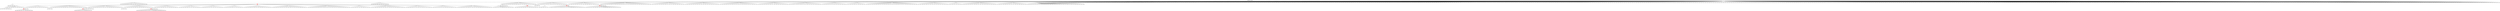 digraph g {
	"54" -> "55";
	"55" [label="14"];
	"50" -> "51";
	"51" [label="44"];
	"48" -> "49";
	"49" [color=indianred1, style=filled, label="8"];
	"47" -> "48";
	"48" [label="34"];
	"44" -> "45";
	"45" [label="22"];
	"36" -> "37";
	"37" [color=indianred1, style=filled, label="3"];
	"35" -> "36";
	"36" [label="4"];
	"31" -> "32";
	"32" [label="40"];
	"27" -> "28";
	"28" [color=indianred1, style=filled, label="18"];
	"26" -> "27";
	"27" [label="9"];
	"25" -> "26";
	"26" [label="18"];
	"25" -> "29";
	"29" [label="7"];
	"25" -> "30";
	"30" [label="21"];
	"25" -> "31";
	"31" [label="39"];
	"25" -> "33";
	"33" [label="29"];
	"25" -> "34";
	"34" [label="33"];
	"25" -> "35";
	"35" [label="3"];
	"25" -> "38";
	"38" [label="15"];
	"25" -> "39";
	"39" [label="49"];
	"25" -> "40";
	"40" [label="37"];
	"25" -> "41";
	"41" [label="32"];
	"25" -> "42";
	"42" [label="5"];
	"25" -> "43";
	"43" [label="26"];
	"25" -> "44";
	"44" [label="38"];
	"25" -> "46";
	"46" [label="1"];
	"25" -> "47";
	"47" [label="8"];
	"25" -> "50";
	"50" [label="23"];
	"25" -> "52";
	"52" [label="10"];
	"24" -> "25";
	"25" [color=indianred1, style=filled, label="11"];
	"21" -> "22";
	"22" [label="17"];
	"16" -> "17";
	"17" [color=indianred1, style=filled, label="6"];
	"15" -> "16";
	"16" [label="35"];
	"8" -> "9";
	"9" [label="41"];
	"8" -> "10";
	"10" [color=indianred1, style=filled, label="47"];
	"7" -> "8";
	"8" [label="46"];
	"2" -> "3";
	"3" [color=indianred1, style=filled, label="50"];
	"1" -> "2";
	"2" [label="31"];
	"0" -> "1";
	"1" [label="50"];
	"0" -> "4";
	"4" [label="19"];
	"0" -> "5";
	"5" [label="16"];
	"0" -> "6";
	"6" [label="30"];
	"0" -> "7";
	"7" [label="47"];
	"0" -> "11";
	"11" [label="20"];
	"0" -> "12";
	"12" [label="36"];
	"0" -> "13";
	"13" [label="28"];
	"0" -> "14";
	"14" [label="24"];
	"0" -> "15";
	"15" [label="6"];
	"0" -> "18";
	"18" [label="25"];
	"0" -> "19";
	"19" [label="43"];
	"0" -> "20";
	"20" [label="13"];
	"0" -> "21";
	"21" [label="27"];
	"0" -> "23";
	"23" [label="2"];
	"0" -> "24";
	"24" [label="11"];
	"0" -> "53";
	"53" [label="42"];
	"0" -> "54";
	"54" [label="12"];
	"0" -> "56";
	"56" [label="45"];
	"0" -> "57";
	"57" [label="48"];
	"0" [label="germline"];
	"0" -> "cell1";
	"cell1" [shape=box];
	"1" -> "cell2";
	"cell2" [shape=box];
	"46" -> "cell3";
	"cell3" [shape=box];
	"0" -> "cell4";
	"cell4" [shape=box];
	"0" -> "cell5";
	"cell5" [shape=box];
	"0" -> "cell6";
	"cell6" [shape=box];
	"10" -> "cell7";
	"cell7" [shape=box];
	"0" -> "cell8";
	"cell8" [shape=box];
	"0" -> "cell9";
	"cell9" [shape=box];
	"14" -> "cell10";
	"cell10" [shape=box];
	"0" -> "cell11";
	"cell11" [shape=box];
	"24" -> "cell12";
	"cell12" [shape=box];
	"0" -> "cell13";
	"cell13" [shape=box];
	"53" -> "cell14";
	"cell14" [shape=box];
	"0" -> "cell15";
	"cell15" [shape=box];
	"0" -> "cell16";
	"cell16" [shape=box];
	"13" -> "cell17";
	"cell17" [shape=box];
	"0" -> "cell18";
	"cell18" [shape=box];
	"20" -> "cell19";
	"cell19" [shape=box];
	"18" -> "cell20";
	"cell20" [shape=box];
	"46" -> "cell21";
	"cell21" [shape=box];
	"52" -> "cell22";
	"cell22" [shape=box];
	"34" -> "cell23";
	"cell23" [shape=box];
	"0" -> "cell24";
	"cell24" [shape=box];
	"0" -> "cell25";
	"cell25" [shape=box];
	"0" -> "cell26";
	"cell26" [shape=box];
	"0" -> "cell27";
	"cell27" [shape=box];
	"0" -> "cell28";
	"cell28" [shape=box];
	"23" -> "cell29";
	"cell29" [shape=box];
	"52" -> "cell30";
	"cell30" [shape=box];
	"0" -> "cell31";
	"cell31" [shape=box];
	"0" -> "cell32";
	"cell32" [shape=box];
	"0" -> "cell33";
	"cell33" [shape=box];
	"24" -> "cell34";
	"cell34" [shape=box];
	"0" -> "cell35";
	"cell35" [shape=box];
	"0" -> "cell36";
	"cell36" [shape=box];
	"0" -> "cell37";
	"cell37" [shape=box];
	"18" -> "cell38";
	"cell38" [shape=box];
	"0" -> "cell39";
	"cell39" [shape=box];
	"0" -> "cell40";
	"cell40" [shape=box];
	"0" -> "cell41";
	"cell41" [shape=box];
	"0" -> "cell42";
	"cell42" [shape=box];
	"5" -> "cell43";
	"cell43" [shape=box];
	"0" -> "cell44";
	"cell44" [shape=box];
	"41" -> "cell45";
	"cell45" [shape=box];
	"0" -> "cell46";
	"cell46" [shape=box];
	"0" -> "cell47";
	"cell47" [shape=box];
	"0" -> "cell48";
	"cell48" [shape=box];
	"0" -> "cell49";
	"cell49" [shape=box];
	"46" -> "cell50";
	"cell50" [shape=box];
	"0" -> "cell51";
	"cell51" [shape=box];
	"52" -> "cell52";
	"cell52" [shape=box];
	"38" -> "cell53";
	"cell53" [shape=box];
	"5" -> "cell54";
	"cell54" [shape=box];
	"45" -> "cell55";
	"cell55" [shape=box];
	"0" -> "cell56";
	"cell56" [shape=box];
	"0" -> "cell57";
	"cell57" [shape=box];
	"0" -> "cell58";
	"cell58" [shape=box];
	"3" -> "cell59";
	"cell59" [shape=box];
	"39" -> "cell60";
	"cell60" [shape=box];
	"26" -> "cell61";
	"cell61" [shape=box];
	"0" -> "cell62";
	"cell62" [shape=box];
	"30" -> "cell63";
	"cell63" [shape=box];
	"4" -> "cell64";
	"cell64" [shape=box];
	"46" -> "cell65";
	"cell65" [shape=box];
	"3" -> "cell66";
	"cell66" [shape=box];
	"50" -> "cell67";
	"cell67" [shape=box];
	"40" -> "cell68";
	"cell68" [shape=box];
	"10" -> "cell69";
	"cell69" [shape=box];
	"0" -> "cell70";
	"cell70" [shape=box];
	"0" -> "cell71";
	"cell71" [shape=box];
	"4" -> "cell72";
	"cell72" [shape=box];
	"0" -> "cell73";
	"cell73" [shape=box];
	"1" -> "cell74";
	"cell74" [shape=box];
	"0" -> "cell75";
	"cell75" [shape=box];
	"52" -> "cell76";
	"cell76" [shape=box];
	"0" -> "cell77";
	"cell77" [shape=box];
	"34" -> "cell78";
	"cell78" [shape=box];
	"0" -> "cell79";
	"cell79" [shape=box];
	"0" -> "cell80";
	"cell80" [shape=box];
	"7" -> "cell81";
	"cell81" [shape=box];
	"0" -> "cell82";
	"cell82" [shape=box];
	"0" -> "cell83";
	"cell83" [shape=box];
	"31" -> "cell84";
	"cell84" [shape=box];
	"39" -> "cell85";
	"cell85" [shape=box];
	"37" -> "cell86";
	"cell86" [shape=box];
	"44" -> "cell87";
	"cell87" [shape=box];
	"0" -> "cell88";
	"cell88" [shape=box];
	"0" -> "cell89";
	"cell89" [shape=box];
	"12" -> "cell90";
	"cell90" [shape=box];
	"20" -> "cell91";
	"cell91" [shape=box];
	"0" -> "cell92";
	"cell92" [shape=box];
	"0" -> "cell93";
	"cell93" [shape=box];
	"38" -> "cell94";
	"cell94" [shape=box];
	"11" -> "cell95";
	"cell95" [shape=box];
	"0" -> "cell96";
	"cell96" [shape=box];
	"4" -> "cell97";
	"cell97" [shape=box];
	"0" -> "cell98";
	"cell98" [shape=box];
	"43" -> "cell99";
	"cell99" [shape=box];
	"35" -> "cell100";
	"cell100" [shape=box];
	"0" -> "cell101";
	"cell101" [shape=box];
	"0" -> "cell102";
	"cell102" [shape=box];
	"0" -> "cell103";
	"cell103" [shape=box];
	"0" -> "cell104";
	"cell104" [shape=box];
	"21" -> "cell105";
	"cell105" [shape=box];
	"0" -> "cell106";
	"cell106" [shape=box];
	"0" -> "cell107";
	"cell107" [shape=box];
	"51" -> "cell108";
	"cell108" [shape=box];
	"0" -> "cell109";
	"cell109" [shape=box];
	"33" -> "cell110";
	"cell110" [shape=box];
	"0" -> "cell111";
	"cell111" [shape=box];
	"0" -> "cell112";
	"cell112" [shape=box];
	"0" -> "cell113";
	"cell113" [shape=box];
	"14" -> "cell114";
	"cell114" [shape=box];
	"0" -> "cell115";
	"cell115" [shape=box];
	"51" -> "cell116";
	"cell116" [shape=box];
	"4" -> "cell117";
	"cell117" [shape=box];
	"0" -> "cell118";
	"cell118" [shape=box];
	"0" -> "cell119";
	"cell119" [shape=box];
	"47" -> "cell120";
	"cell120" [shape=box];
	"57" -> "cell121";
	"cell121" [shape=box];
	"0" -> "cell122";
	"cell122" [shape=box];
	"40" -> "cell123";
	"cell123" [shape=box];
	"18" -> "cell124";
	"cell124" [shape=box];
	"28" -> "cell125";
	"cell125" [shape=box];
	"4" -> "cell126";
	"cell126" [shape=box];
	"10" -> "cell127";
	"cell127" [shape=box];
	"18" -> "cell128";
	"cell128" [shape=box];
	"18" -> "cell129";
	"cell129" [shape=box];
	"3" -> "cell130";
	"cell130" [shape=box];
	"28" -> "cell131";
	"cell131" [shape=box];
	"0" -> "cell132";
	"cell132" [shape=box];
	"0" -> "cell133";
	"cell133" [shape=box];
	"0" -> "cell134";
	"cell134" [shape=box];
	"0" -> "cell135";
	"cell135" [shape=box];
	"10" -> "cell136";
	"cell136" [shape=box];
	"0" -> "cell137";
	"cell137" [shape=box];
	"38" -> "cell138";
	"cell138" [shape=box];
	"0" -> "cell139";
	"cell139" [shape=box];
	"12" -> "cell140";
	"cell140" [shape=box];
	"0" -> "cell141";
	"cell141" [shape=box];
	"0" -> "cell142";
	"cell142" [shape=box];
	"34" -> "cell143";
	"cell143" [shape=box];
	"0" -> "cell144";
	"cell144" [shape=box];
	"0" -> "cell145";
	"cell145" [shape=box];
	"0" -> "cell146";
	"cell146" [shape=box];
	"0" -> "cell147";
	"cell147" [shape=box];
	"0" -> "cell148";
	"cell148" [shape=box];
	"43" -> "cell149";
	"cell149" [shape=box];
	"23" -> "cell150";
	"cell150" [shape=box];
	"38" -> "cell151";
	"cell151" [shape=box];
	"0" -> "cell152";
	"cell152" [shape=box];
	"39" -> "cell153";
	"cell153" [shape=box];
	"33" -> "cell154";
	"cell154" [shape=box];
	"1" -> "cell155";
	"cell155" [shape=box];
	"31" -> "cell156";
	"cell156" [shape=box];
	"10" -> "cell157";
	"cell157" [shape=box];
	"47" -> "cell158";
	"cell158" [shape=box];
	"0" -> "cell159";
	"cell159" [shape=box];
	"52" -> "cell160";
	"cell160" [shape=box];
	"21" -> "cell161";
	"cell161" [shape=box];
	"0" -> "cell162";
	"cell162" [shape=box];
	"0" -> "cell163";
	"cell163" [shape=box];
	"0" -> "cell164";
	"cell164" [shape=box];
	"0" -> "cell165";
	"cell165" [shape=box];
	"0" -> "cell166";
	"cell166" [shape=box];
	"6" -> "cell167";
	"cell167" [shape=box];
	"40" -> "cell168";
	"cell168" [shape=box];
	"12" -> "cell169";
	"cell169" [shape=box];
	"0" -> "cell170";
	"cell170" [shape=box];
	"12" -> "cell171";
	"cell171" [shape=box];
	"0" -> "cell172";
	"cell172" [shape=box];
	"0" -> "cell173";
	"cell173" [shape=box];
	"0" -> "cell174";
	"cell174" [shape=box];
	"0" -> "cell175";
	"cell175" [shape=box];
	"35" -> "cell176";
	"cell176" [shape=box];
	"0" -> "cell177";
	"cell177" [shape=box];
	"0" -> "cell178";
	"cell178" [shape=box];
	"0" -> "cell179";
	"cell179" [shape=box];
	"0" -> "cell180";
	"cell180" [shape=box];
	"0" -> "cell181";
	"cell181" [shape=box];
	"38" -> "cell182";
	"cell182" [shape=box];
	"0" -> "cell183";
	"cell183" [shape=box];
	"40" -> "cell184";
	"cell184" [shape=box];
	"0" -> "cell185";
	"cell185" [shape=box];
	"0" -> "cell186";
	"cell186" [shape=box];
	"0" -> "cell187";
	"cell187" [shape=box];
	"0" -> "cell188";
	"cell188" [shape=box];
	"0" -> "cell189";
	"cell189" [shape=box];
	"16" -> "cell190";
	"cell190" [shape=box];
	"0" -> "cell191";
	"cell191" [shape=box];
	"1" -> "cell192";
	"cell192" [shape=box];
	"0" -> "cell193";
	"cell193" [shape=box];
	"57" -> "cell194";
	"cell194" [shape=box];
	"0" -> "cell195";
	"cell195" [shape=box];
	"11" -> "cell196";
	"cell196" [shape=box];
	"0" -> "cell197";
	"cell197" [shape=box];
	"53" -> "cell198";
	"cell198" [shape=box];
	"0" -> "cell199";
	"cell199" [shape=box];
	"0" -> "cell200";
	"cell200" [shape=box];
	"19" -> "cell201";
	"cell201" [shape=box];
	"0" -> "cell202";
	"cell202" [shape=box];
	"21" -> "cell203";
	"cell203" [shape=box];
	"0" -> "cell204";
	"cell204" [shape=box];
	"0" -> "cell205";
	"cell205" [shape=box];
	"35" -> "cell206";
	"cell206" [shape=box];
	"0" -> "cell207";
	"cell207" [shape=box];
	"0" -> "cell208";
	"cell208" [shape=box];
	"0" -> "cell209";
	"cell209" [shape=box];
	"0" -> "cell210";
	"cell210" [shape=box];
	"0" -> "cell211";
	"cell211" [shape=box];
	"23" -> "cell212";
	"cell212" [shape=box];
	"0" -> "cell213";
	"cell213" [shape=box];
	"43" -> "cell214";
	"cell214" [shape=box];
	"0" -> "cell215";
	"cell215" [shape=box];
	"11" -> "cell216";
	"cell216" [shape=box];
	"54" -> "cell217";
	"cell217" [shape=box];
	"23" -> "cell218";
	"cell218" [shape=box];
	"0" -> "cell219";
	"cell219" [shape=box];
	"1" -> "cell220";
	"cell220" [shape=box];
	"41" -> "cell221";
	"cell221" [shape=box];
	"0" -> "cell222";
	"cell222" [shape=box];
	"0" -> "cell223";
	"cell223" [shape=box];
	"0" -> "cell224";
	"cell224" [shape=box];
	"22" -> "cell225";
	"cell225" [shape=box];
	"0" -> "cell226";
	"cell226" [shape=box];
	"38" -> "cell227";
	"cell227" [shape=box];
	"12" -> "cell228";
	"cell228" [shape=box];
	"35" -> "cell229";
	"cell229" [shape=box];
	"44" -> "cell230";
	"cell230" [shape=box];
	"0" -> "cell231";
	"cell231" [shape=box];
	"40" -> "cell232";
	"cell232" [shape=box];
	"28" -> "cell233";
	"cell233" [shape=box];
	"0" -> "cell234";
	"cell234" [shape=box];
	"7" -> "cell235";
	"cell235" [shape=box];
	"1" -> "cell236";
	"cell236" [shape=box];
	"0" -> "cell237";
	"cell237" [shape=box];
	"0" -> "cell238";
	"cell238" [shape=box];
	"0" -> "cell239";
	"cell239" [shape=box];
	"0" -> "cell240";
	"cell240" [shape=box];
	"12" -> "cell241";
	"cell241" [shape=box];
	"0" -> "cell242";
	"cell242" [shape=box];
	"7" -> "cell243";
	"cell243" [shape=box];
	"51" -> "cell244";
	"cell244" [shape=box];
	"11" -> "cell245";
	"cell245" [shape=box];
	"23" -> "cell246";
	"cell246" [shape=box];
	"1" -> "cell247";
	"cell247" [shape=box];
	"0" -> "cell248";
	"cell248" [shape=box];
	"0" -> "cell249";
	"cell249" [shape=box];
	"34" -> "cell250";
	"cell250" [shape=box];
	"27" -> "cell251";
	"cell251" [shape=box];
	"7" -> "cell252";
	"cell252" [shape=box];
	"0" -> "cell253";
	"cell253" [shape=box];
	"0" -> "cell254";
	"cell254" [shape=box];
	"18" -> "cell255";
	"cell255" [shape=box];
	"0" -> "cell256";
	"cell256" [shape=box];
	"36" -> "cell257";
	"cell257" [shape=box];
	"26" -> "cell258";
	"cell258" [shape=box];
	"0" -> "cell259";
	"cell259" [shape=box];
	"35" -> "cell260";
	"cell260" [shape=box];
	"0" -> "cell261";
	"cell261" [shape=box];
	"0" -> "cell262";
	"cell262" [shape=box];
	"18" -> "cell263";
	"cell263" [shape=box];
	"0" -> "cell264";
	"cell264" [shape=box];
	"0" -> "cell265";
	"cell265" [shape=box];
	"0" -> "cell266";
	"cell266" [shape=box];
	"54" -> "cell267";
	"cell267" [shape=box];
	"44" -> "cell268";
	"cell268" [shape=box];
	"0" -> "cell269";
	"cell269" [shape=box];
	"0" -> "cell270";
	"cell270" [shape=box];
	"53" -> "cell271";
	"cell271" [shape=box];
	"57" -> "cell272";
	"cell272" [shape=box];
	"0" -> "cell273";
	"cell273" [shape=box];
	"0" -> "cell274";
	"cell274" [shape=box];
	"43" -> "cell275";
	"cell275" [shape=box];
	"0" -> "cell276";
	"cell276" [shape=box];
	"26" -> "cell277";
	"cell277" [shape=box];
	"44" -> "cell278";
	"cell278" [shape=box];
	"0" -> "cell279";
	"cell279" [shape=box];
	"0" -> "cell280";
	"cell280" [shape=box];
	"0" -> "cell281";
	"cell281" [shape=box];
	"0" -> "cell282";
	"cell282" [shape=box];
	"0" -> "cell283";
	"cell283" [shape=box];
	"6" -> "cell284";
	"cell284" [shape=box];
	"4" -> "cell285";
	"cell285" [shape=box];
	"0" -> "cell286";
	"cell286" [shape=box];
	"0" -> "cell287";
	"cell287" [shape=box];
	"5" -> "cell288";
	"cell288" [shape=box];
	"0" -> "cell289";
	"cell289" [shape=box];
	"0" -> "cell290";
	"cell290" [shape=box];
	"0" -> "cell291";
	"cell291" [shape=box];
	"29" -> "cell292";
	"cell292" [shape=box];
	"0" -> "cell293";
	"cell293" [shape=box];
	"0" -> "cell294";
	"cell294" [shape=box];
	"21" -> "cell295";
	"cell295" [shape=box];
	"0" -> "cell296";
	"cell296" [shape=box];
	"44" -> "cell297";
	"cell297" [shape=box];
	"26" -> "cell298";
	"cell298" [shape=box];
	"0" -> "cell299";
	"cell299" [shape=box];
	"6" -> "cell300";
	"cell300" [shape=box];
	"28" -> "cell301";
	"cell301" [shape=box];
	"28" -> "cell302";
	"cell302" [shape=box];
	"0" -> "cell303";
	"cell303" [shape=box];
	"2" -> "cell304";
	"cell304" [shape=box];
	"0" -> "cell305";
	"cell305" [shape=box];
	"0" -> "cell306";
	"cell306" [shape=box];
	"15" -> "cell307";
	"cell307" [shape=box];
	"0" -> "cell308";
	"cell308" [shape=box];
	"0" -> "cell309";
	"cell309" [shape=box];
	"0" -> "cell310";
	"cell310" [shape=box];
	"0" -> "cell311";
	"cell311" [shape=box];
	"0" -> "cell312";
	"cell312" [shape=box];
	"49" -> "cell313";
	"cell313" [shape=box];
	"21" -> "cell314";
	"cell314" [shape=box];
	"0" -> "cell315";
	"cell315" [shape=box];
	"24" -> "cell316";
	"cell316" [shape=box];
	"48" -> "cell317";
	"cell317" [shape=box];
	"0" -> "cell318";
	"cell318" [shape=box];
	"0" -> "cell319";
	"cell319" [shape=box];
	"44" -> "cell320";
	"cell320" [shape=box];
	"46" -> "cell321";
	"cell321" [shape=box];
	"0" -> "cell322";
	"cell322" [shape=box];
	"0" -> "cell323";
	"cell323" [shape=box];
	"14" -> "cell324";
	"cell324" [shape=box];
	"0" -> "cell325";
	"cell325" [shape=box];
	"0" -> "cell326";
	"cell326" [shape=box];
	"0" -> "cell327";
	"cell327" [shape=box];
	"0" -> "cell328";
	"cell328" [shape=box];
	"0" -> "cell329";
	"cell329" [shape=box];
	"0" -> "cell330";
	"cell330" [shape=box];
	"7" -> "cell331";
	"cell331" [shape=box];
	"0" -> "cell332";
	"cell332" [shape=box];
	"15" -> "cell333";
	"cell333" [shape=box];
	"0" -> "cell334";
	"cell334" [shape=box];
	"0" -> "cell335";
	"cell335" [shape=box];
	"8" -> "cell336";
	"cell336" [shape=box];
	"37" -> "cell337";
	"cell337" [shape=box];
	"0" -> "cell338";
	"cell338" [shape=box];
	"0" -> "cell339";
	"cell339" [shape=box];
	"0" -> "cell340";
	"cell340" [shape=box];
	"0" -> "cell341";
	"cell341" [shape=box];
	"20" -> "cell342";
	"cell342" [shape=box];
	"6" -> "cell343";
	"cell343" [shape=box];
	"0" -> "cell344";
	"cell344" [shape=box];
	"56" -> "cell345";
	"cell345" [shape=box];
	"0" -> "cell346";
	"cell346" [shape=box];
	"6" -> "cell347";
	"cell347" [shape=box];
	"0" -> "cell348";
	"cell348" [shape=box];
	"0" -> "cell349";
	"cell349" [shape=box];
	"0" -> "cell350";
	"cell350" [shape=box];
	"18" -> "cell351";
	"cell351" [shape=box];
	"0" -> "cell352";
	"cell352" [shape=box];
	"0" -> "cell353";
	"cell353" [shape=box];
	"0" -> "cell354";
	"cell354" [shape=box];
	"50" -> "cell355";
	"cell355" [shape=box];
	"1" -> "cell356";
	"cell356" [shape=box];
	"0" -> "cell357";
	"cell357" [shape=box];
	"0" -> "cell358";
	"cell358" [shape=box];
	"0" -> "cell359";
	"cell359" [shape=box];
	"41" -> "cell360";
	"cell360" [shape=box];
	"49" -> "cell361";
	"cell361" [shape=box];
	"0" -> "cell362";
	"cell362" [shape=box];
	"9" -> "cell363";
	"cell363" [shape=box];
	"56" -> "cell364";
	"cell364" [shape=box];
	"0" -> "cell365";
	"cell365" [shape=box];
	"55" -> "cell366";
	"cell366" [shape=box];
	"17" -> "cell367";
	"cell367" [shape=box];
	"26" -> "cell368";
	"cell368" [shape=box];
	"0" -> "cell369";
	"cell369" [shape=box];
	"20" -> "cell370";
	"cell370" [shape=box];
	"7" -> "cell371";
	"cell371" [shape=box];
	"39" -> "cell372";
	"cell372" [shape=box];
	"0" -> "cell373";
	"cell373" [shape=box];
	"0" -> "cell374";
	"cell374" [shape=box];
	"0" -> "cell375";
	"cell375" [shape=box];
	"0" -> "cell376";
	"cell376" [shape=box];
	"7" -> "cell377";
	"cell377" [shape=box];
	"5" -> "cell378";
	"cell378" [shape=box];
	"0" -> "cell379";
	"cell379" [shape=box];
	"0" -> "cell380";
	"cell380" [shape=box];
	"45" -> "cell381";
	"cell381" [shape=box];
	"0" -> "cell382";
	"cell382" [shape=box];
	"0" -> "cell383";
	"cell383" [shape=box];
	"0" -> "cell384";
	"cell384" [shape=box];
	"52" -> "cell385";
	"cell385" [shape=box];
	"0" -> "cell386";
	"cell386" [shape=box];
	"0" -> "cell387";
	"cell387" [shape=box];
	"0" -> "cell388";
	"cell388" [shape=box];
	"0" -> "cell389";
	"cell389" [shape=box];
	"0" -> "cell390";
	"cell390" [shape=box];
	"19" -> "cell391";
	"cell391" [shape=box];
	"0" -> "cell392";
	"cell392" [shape=box];
	"9" -> "cell393";
	"cell393" [shape=box];
	"0" -> "cell394";
	"cell394" [shape=box];
	"0" -> "cell395";
	"cell395" [shape=box];
	"0" -> "cell396";
	"cell396" [shape=box];
	"0" -> "cell397";
	"cell397" [shape=box];
	"0" -> "cell398";
	"cell398" [shape=box];
	"30" -> "cell399";
	"cell399" [shape=box];
	"26" -> "cell400";
	"cell400" [shape=box];
	"0" -> "cell401";
	"cell401" [shape=box];
	"0" -> "cell402";
	"cell402" [shape=box];
	"14" -> "cell403";
	"cell403" [shape=box];
	"0" -> "cell404";
	"cell404" [shape=box];
	"0" -> "cell405";
	"cell405" [shape=box];
	"0" -> "cell406";
	"cell406" [shape=box];
	"0" -> "cell407";
	"cell407" [shape=box];
	"21" -> "cell408";
	"cell408" [shape=box];
	"5" -> "cell409";
	"cell409" [shape=box];
	"0" -> "cell410";
	"cell410" [shape=box];
	"0" -> "cell411";
	"cell411" [shape=box];
	"3" -> "cell412";
	"cell412" [shape=box];
	"0" -> "cell413";
	"cell413" [shape=box];
	"34" -> "cell414";
	"cell414" [shape=box];
	"13" -> "cell415";
	"cell415" [shape=box];
	"52" -> "cell416";
	"cell416" [shape=box];
	"0" -> "cell417";
	"cell417" [shape=box];
	"0" -> "cell418";
	"cell418" [shape=box];
	"26" -> "cell419";
	"cell419" [shape=box];
	"0" -> "cell420";
	"cell420" [shape=box];
	"0" -> "cell421";
	"cell421" [shape=box];
	"55" -> "cell422";
	"cell422" [shape=box];
	"0" -> "cell423";
	"cell423" [shape=box];
	"38" -> "cell424";
	"cell424" [shape=box];
	"36" -> "cell425";
	"cell425" [shape=box];
	"0" -> "cell426";
	"cell426" [shape=box];
	"0" -> "cell427";
	"cell427" [shape=box];
	"7" -> "cell428";
	"cell428" [shape=box];
	"0" -> "cell429";
	"cell429" [shape=box];
	"29" -> "cell430";
	"cell430" [shape=box];
	"0" -> "cell431";
	"cell431" [shape=box];
	"10" -> "cell432";
	"cell432" [shape=box];
	"0" -> "cell433";
	"cell433" [shape=box];
	"0" -> "cell434";
	"cell434" [shape=box];
	"0" -> "cell435";
	"cell435" [shape=box];
	"1" -> "cell436";
	"cell436" [shape=box];
	"0" -> "cell437";
	"cell437" [shape=box];
	"34" -> "cell438";
	"cell438" [shape=box];
	"0" -> "cell439";
	"cell439" [shape=box];
	"0" -> "cell440";
	"cell440" [shape=box];
	"28" -> "cell441";
	"cell441" [shape=box];
	"0" -> "cell442";
	"cell442" [shape=box];
	"0" -> "cell443";
	"cell443" [shape=box];
	"0" -> "cell444";
	"cell444" [shape=box];
	"0" -> "cell445";
	"cell445" [shape=box];
	"5" -> "cell446";
	"cell446" [shape=box];
	"0" -> "cell447";
	"cell447" [shape=box];
	"0" -> "cell448";
	"cell448" [shape=box];
	"35" -> "cell449";
	"cell449" [shape=box];
	"17" -> "cell450";
	"cell450" [shape=box];
	"42" -> "cell451";
	"cell451" [shape=box];
	"0" -> "cell452";
	"cell452" [shape=box];
	"0" -> "cell453";
	"cell453" [shape=box];
	"0" -> "cell454";
	"cell454" [shape=box];
	"1" -> "cell455";
	"cell455" [shape=box];
	"14" -> "cell456";
	"cell456" [shape=box];
	"43" -> "cell457";
	"cell457" [shape=box];
	"0" -> "cell458";
	"cell458" [shape=box];
	"0" -> "cell459";
	"cell459" [shape=box];
	"0" -> "cell460";
	"cell460" [shape=box];
	"0" -> "cell461";
	"cell461" [shape=box];
	"38" -> "cell462";
	"cell462" [shape=box];
	"11" -> "cell463";
	"cell463" [shape=box];
	"29" -> "cell464";
	"cell464" [shape=box];
	"9" -> "cell465";
	"cell465" [shape=box];
	"28" -> "cell466";
	"cell466" [shape=box];
	"0" -> "cell467";
	"cell467" [shape=box];
	"0" -> "cell468";
	"cell468" [shape=box];
	"44" -> "cell469";
	"cell469" [shape=box];
	"0" -> "cell470";
	"cell470" [shape=box];
	"23" -> "cell471";
	"cell471" [shape=box];
	"0" -> "cell472";
	"cell472" [shape=box];
	"20" -> "cell473";
	"cell473" [shape=box];
	"33" -> "cell474";
	"cell474" [shape=box];
	"0" -> "cell475";
	"cell475" [shape=box];
	"0" -> "cell476";
	"cell476" [shape=box];
	"0" -> "cell477";
	"cell477" [shape=box];
	"27" -> "cell478";
	"cell478" [shape=box];
	"0" -> "cell479";
	"cell479" [shape=box];
	"0" -> "cell480";
	"cell480" [shape=box];
	"34" -> "cell481";
	"cell481" [shape=box];
	"0" -> "cell482";
	"cell482" [shape=box];
	"0" -> "cell483";
	"cell483" [shape=box];
	"18" -> "cell484";
	"cell484" [shape=box];
	"23" -> "cell485";
	"cell485" [shape=box];
	"0" -> "cell486";
	"cell486" [shape=box];
	"0" -> "cell487";
	"cell487" [shape=box];
	"0" -> "cell488";
	"cell488" [shape=box];
	"45" -> "cell489";
	"cell489" [shape=box];
	"0" -> "cell490";
	"cell490" [shape=box];
	"0" -> "cell491";
	"cell491" [shape=box];
	"0" -> "cell492";
	"cell492" [shape=box];
	"0" -> "cell493";
	"cell493" [shape=box];
	"21" -> "cell494";
	"cell494" [shape=box];
	"18" -> "cell495";
	"cell495" [shape=box];
	"0" -> "cell496";
	"cell496" [shape=box];
	"0" -> "cell497";
	"cell497" [shape=box];
	"1" -> "cell498";
	"cell498" [shape=box];
	"18" -> "cell499";
	"cell499" [shape=box];
	"1" -> "cell500";
	"cell500" [shape=box];
	"6" -> "cell501";
	"cell501" [shape=box];
	"0" -> "cell502";
	"cell502" [shape=box];
	"0" -> "cell503";
	"cell503" [shape=box];
	"49" -> "cell504";
	"cell504" [shape=box];
	"0" -> "cell505";
	"cell505" [shape=box];
	"0" -> "cell506";
	"cell506" [shape=box];
	"0" -> "cell507";
	"cell507" [shape=box];
	"0" -> "cell508";
	"cell508" [shape=box];
	"0" -> "cell509";
	"cell509" [shape=box];
	"0" -> "cell510";
	"cell510" [shape=box];
	"0" -> "cell511";
	"cell511" [shape=box];
	"0" -> "cell512";
	"cell512" [shape=box];
	"0" -> "cell513";
	"cell513" [shape=box];
	"31" -> "cell514";
	"cell514" [shape=box];
	"0" -> "cell515";
	"cell515" [shape=box];
	"0" -> "cell516";
	"cell516" [shape=box];
	"0" -> "cell517";
	"cell517" [shape=box];
	"0" -> "cell518";
	"cell518" [shape=box];
	"28" -> "cell519";
	"cell519" [shape=box];
	"0" -> "cell520";
	"cell520" [shape=box];
	"0" -> "cell521";
	"cell521" [shape=box];
	"31" -> "cell522";
	"cell522" [shape=box];
	"0" -> "cell523";
	"cell523" [shape=box];
	"54" -> "cell524";
	"cell524" [shape=box];
	"0" -> "cell525";
	"cell525" [shape=box];
	"30" -> "cell526";
	"cell526" [shape=box];
	"0" -> "cell527";
	"cell527" [shape=box];
	"5" -> "cell528";
	"cell528" [shape=box];
	"41" -> "cell529";
	"cell529" [shape=box];
	"6" -> "cell530";
	"cell530" [shape=box];
	"0" -> "cell531";
	"cell531" [shape=box];
	"0" -> "cell532";
	"cell532" [shape=box];
	"57" -> "cell533";
	"cell533" [shape=box];
	"0" -> "cell534";
	"cell534" [shape=box];
	"12" -> "cell535";
	"cell535" [shape=box];
	"0" -> "cell536";
	"cell536" [shape=box];
	"0" -> "cell537";
	"cell537" [shape=box];
	"28" -> "cell538";
	"cell538" [shape=box];
	"41" -> "cell539";
	"cell539" [shape=box];
	"0" -> "cell540";
	"cell540" [shape=box];
	"0" -> "cell541";
	"cell541" [shape=box];
	"0" -> "cell542";
	"cell542" [shape=box];
	"0" -> "cell543";
	"cell543" [shape=box];
	"11" -> "cell544";
	"cell544" [shape=box];
	"47" -> "cell545";
	"cell545" [shape=box];
	"0" -> "cell546";
	"cell546" [shape=box];
	"0" -> "cell547";
	"cell547" [shape=box];
	"15" -> "cell548";
	"cell548" [shape=box];
	"0" -> "cell549";
	"cell549" [shape=box];
	"0" -> "cell550";
	"cell550" [shape=box];
	"17" -> "cell551";
	"cell551" [shape=box];
	"42" -> "cell552";
	"cell552" [shape=box];
	"10" -> "cell553";
	"cell553" [shape=box];
	"38" -> "cell554";
	"cell554" [shape=box];
	"0" -> "cell555";
	"cell555" [shape=box];
	"19" -> "cell556";
	"cell556" [shape=box];
	"56" -> "cell557";
	"cell557" [shape=box];
	"0" -> "cell558";
	"cell558" [shape=box];
	"44" -> "cell559";
	"cell559" [shape=box];
	"0" -> "cell560";
	"cell560" [shape=box];
	"43" -> "cell561";
	"cell561" [shape=box];
	"21" -> "cell562";
	"cell562" [shape=box];
	"0" -> "cell563";
	"cell563" [shape=box];
	"38" -> "cell564";
	"cell564" [shape=box];
	"0" -> "cell565";
	"cell565" [shape=box];
	"21" -> "cell566";
	"cell566" [shape=box];
	"41" -> "cell567";
	"cell567" [shape=box];
	"0" -> "cell568";
	"cell568" [shape=box];
	"18" -> "cell569";
	"cell569" [shape=box];
	"0" -> "cell570";
	"cell570" [shape=box];
	"1" -> "cell571";
	"cell571" [shape=box];
	"0" -> "cell572";
	"cell572" [shape=box];
	"0" -> "cell573";
	"cell573" [shape=box];
	"6" -> "cell574";
	"cell574" [shape=box];
	"0" -> "cell575";
	"cell575" [shape=box];
	"18" -> "cell576";
	"cell576" [shape=box];
	"21" -> "cell577";
	"cell577" [shape=box];
	"34" -> "cell578";
	"cell578" [shape=box];
	"49" -> "cell579";
	"cell579" [shape=box];
	"29" -> "cell580";
	"cell580" [shape=box];
	"3" -> "cell581";
	"cell581" [shape=box];
	"0" -> "cell582";
	"cell582" [shape=box];
	"0" -> "cell583";
	"cell583" [shape=box];
	"40" -> "cell584";
	"cell584" [shape=box];
	"11" -> "cell585";
	"cell585" [shape=box];
	"0" -> "cell586";
	"cell586" [shape=box];
	"0" -> "cell587";
	"cell587" [shape=box];
	"0" -> "cell588";
	"cell588" [shape=box];
	"42" -> "cell589";
	"cell589" [shape=box];
	"0" -> "cell590";
	"cell590" [shape=box];
	"31" -> "cell591";
	"cell591" [shape=box];
	"0" -> "cell592";
	"cell592" [shape=box];
	"0" -> "cell593";
	"cell593" [shape=box];
	"33" -> "cell594";
	"cell594" [shape=box];
	"16" -> "cell595";
	"cell595" [shape=box];
	"55" -> "cell596";
	"cell596" [shape=box];
	"0" -> "cell597";
	"cell597" [shape=box];
	"17" -> "cell598";
	"cell598" [shape=box];
	"0" -> "cell599";
	"cell599" [shape=box];
	"44" -> "cell600";
	"cell600" [shape=box];
	"0" -> "cell601";
	"cell601" [shape=box];
	"2" -> "cell602";
	"cell602" [shape=box];
	"37" -> "cell603";
	"cell603" [shape=box];
	"0" -> "cell604";
	"cell604" [shape=box];
	"3" -> "cell605";
	"cell605" [shape=box];
	"0" -> "cell606";
	"cell606" [shape=box];
	"0" -> "cell607";
	"cell607" [shape=box];
	"10" -> "cell608";
	"cell608" [shape=box];
	"28" -> "cell609";
	"cell609" [shape=box];
	"21" -> "cell610";
	"cell610" [shape=box];
	"38" -> "cell611";
	"cell611" [shape=box];
	"56" -> "cell612";
	"cell612" [shape=box];
	"4" -> "cell613";
	"cell613" [shape=box];
	"0" -> "cell614";
	"cell614" [shape=box];
	"53" -> "cell615";
	"cell615" [shape=box];
	"0" -> "cell616";
	"cell616" [shape=box];
	"0" -> "cell617";
	"cell617" [shape=box];
	"0" -> "cell618";
	"cell618" [shape=box];
	"13" -> "cell619";
	"cell619" [shape=box];
	"18" -> "cell620";
	"cell620" [shape=box];
	"19" -> "cell621";
	"cell621" [shape=box];
	"46" -> "cell622";
	"cell622" [shape=box];
	"41" -> "cell623";
	"cell623" [shape=box];
	"23" -> "cell624";
	"cell624" [shape=box];
	"26" -> "cell625";
	"cell625" [shape=box];
	"0" -> "cell626";
	"cell626" [shape=box];
	"0" -> "cell627";
	"cell627" [shape=box];
	"0" -> "cell628";
	"cell628" [shape=box];
	"21" -> "cell629";
	"cell629" [shape=box];
	"0" -> "cell630";
	"cell630" [shape=box];
	"0" -> "cell631";
	"cell631" [shape=box];
	"0" -> "cell632";
	"cell632" [shape=box];
	"50" -> "cell633";
	"cell633" [shape=box];
	"0" -> "cell634";
	"cell634" [shape=box];
	"2" -> "cell635";
	"cell635" [shape=box];
	"4" -> "cell636";
	"cell636" [shape=box];
	"47" -> "cell637";
	"cell637" [shape=box];
	"0" -> "cell638";
	"cell638" [shape=box];
	"17" -> "cell639";
	"cell639" [shape=box];
	"19" -> "cell640";
	"cell640" [shape=box];
	"0" -> "cell641";
	"cell641" [shape=box];
	"0" -> "cell642";
	"cell642" [shape=box];
	"5" -> "cell643";
	"cell643" [shape=box];
	"13" -> "cell644";
	"cell644" [shape=box];
	"41" -> "cell645";
	"cell645" [shape=box];
	"34" -> "cell646";
	"cell646" [shape=box];
	"18" -> "cell647";
	"cell647" [shape=box];
	"0" -> "cell648";
	"cell648" [shape=box];
	"0" -> "cell649";
	"cell649" [shape=box];
	"46" -> "cell650";
	"cell650" [shape=box];
	"0" -> "cell651";
	"cell651" [shape=box];
	"0" -> "cell652";
	"cell652" [shape=box];
	"0" -> "cell653";
	"cell653" [shape=box];
	"0" -> "cell654";
	"cell654" [shape=box];
	"0" -> "cell655";
	"cell655" [shape=box];
	"17" -> "cell656";
	"cell656" [shape=box];
	"17" -> "cell657";
	"cell657" [shape=box];
	"0" -> "cell658";
	"cell658" [shape=box];
	"0" -> "cell659";
	"cell659" [shape=box];
	"0" -> "cell660";
	"cell660" [shape=box];
	"0" -> "cell661";
	"cell661" [shape=box];
	"0" -> "cell662";
	"cell662" [shape=box];
	"0" -> "cell663";
	"cell663" [shape=box];
	"26" -> "cell664";
	"cell664" [shape=box];
	"18" -> "cell665";
	"cell665" [shape=box];
	"18" -> "cell666";
	"cell666" [shape=box];
	"47" -> "cell667";
	"cell667" [shape=box];
	"24" -> "cell668";
	"cell668" [shape=box];
	"0" -> "cell669";
	"cell669" [shape=box];
	"0" -> "cell670";
	"cell670" [shape=box];
	"11" -> "cell671";
	"cell671" [shape=box];
	"18" -> "cell672";
	"cell672" [shape=box];
	"0" -> "cell673";
	"cell673" [shape=box];
	"10" -> "cell674";
	"cell674" [shape=box];
	"0" -> "cell675";
	"cell675" [shape=box];
	"0" -> "cell676";
	"cell676" [shape=box];
	"38" -> "cell677";
	"cell677" [shape=box];
	"39" -> "cell678";
	"cell678" [shape=box];
	"0" -> "cell679";
	"cell679" [shape=box];
	"51" -> "cell680";
	"cell680" [shape=box];
	"49" -> "cell681";
	"cell681" [shape=box];
	"3" -> "cell682";
	"cell682" [shape=box];
	"11" -> "cell683";
	"cell683" [shape=box];
	"0" -> "cell684";
	"cell684" [shape=box];
	"54" -> "cell685";
	"cell685" [shape=box];
	"3" -> "cell686";
	"cell686" [shape=box];
	"56" -> "cell687";
	"cell687" [shape=box];
	"39" -> "cell688";
	"cell688" [shape=box];
	"17" -> "cell689";
	"cell689" [shape=box];
	"0" -> "cell690";
	"cell690" [shape=box];
	"0" -> "cell691";
	"cell691" [shape=box];
	"0" -> "cell692";
	"cell692" [shape=box];
	"53" -> "cell693";
	"cell693" [shape=box];
	"0" -> "cell694";
	"cell694" [shape=box];
	"0" -> "cell695";
	"cell695" [shape=box];
	"31" -> "cell696";
	"cell696" [shape=box];
	"0" -> "cell697";
	"cell697" [shape=box];
	"29" -> "cell698";
	"cell698" [shape=box];
	"40" -> "cell699";
	"cell699" [shape=box];
	"0" -> "cell700";
	"cell700" [shape=box];
	"19" -> "cell701";
	"cell701" [shape=box];
	"0" -> "cell702";
	"cell702" [shape=box];
	"29" -> "cell703";
	"cell703" [shape=box];
	"0" -> "cell704";
	"cell704" [shape=box];
	"19" -> "cell705";
	"cell705" [shape=box];
	"18" -> "cell706";
	"cell706" [shape=box];
	"35" -> "cell707";
	"cell707" [shape=box];
	"0" -> "cell708";
	"cell708" [shape=box];
	"35" -> "cell709";
	"cell709" [shape=box];
	"0" -> "cell710";
	"cell710" [shape=box];
	"0" -> "cell711";
	"cell711" [shape=box];
	"0" -> "cell712";
	"cell712" [shape=box];
	"3" -> "cell713";
	"cell713" [shape=box];
	"57" -> "cell714";
	"cell714" [shape=box];
	"4" -> "cell715";
	"cell715" [shape=box];
	"30" -> "cell716";
	"cell716" [shape=box];
	"18" -> "cell717";
	"cell717" [shape=box];
	"0" -> "cell718";
	"cell718" [shape=box];
	"9" -> "cell719";
	"cell719" [shape=box];
	"0" -> "cell720";
	"cell720" [shape=box];
	"0" -> "cell721";
	"cell721" [shape=box];
	"14" -> "cell722";
	"cell722" [shape=box];
	"0" -> "cell723";
	"cell723" [shape=box];
	"0" -> "cell724";
	"cell724" [shape=box];
	"19" -> "cell725";
	"cell725" [shape=box];
	"44" -> "cell726";
	"cell726" [shape=box];
	"35" -> "cell727";
	"cell727" [shape=box];
	"30" -> "cell728";
	"cell728" [shape=box];
	"32" -> "cell729";
	"cell729" [shape=box];
	"12" -> "cell730";
	"cell730" [shape=box];
	"0" -> "cell731";
	"cell731" [shape=box];
	"0" -> "cell732";
	"cell732" [shape=box];
	"0" -> "cell733";
	"cell733" [shape=box];
	"53" -> "cell734";
	"cell734" [shape=box];
	"42" -> "cell735";
	"cell735" [shape=box];
	"0" -> "cell736";
	"cell736" [shape=box];
	"0" -> "cell737";
	"cell737" [shape=box];
	"39" -> "cell738";
	"cell738" [shape=box];
	"49" -> "cell739";
	"cell739" [shape=box];
	"0" -> "cell740";
	"cell740" [shape=box];
	"0" -> "cell741";
	"cell741" [shape=box];
	"42" -> "cell742";
	"cell742" [shape=box];
	"19" -> "cell743";
	"cell743" [shape=box];
	"46" -> "cell744";
	"cell744" [shape=box];
	"37" -> "cell745";
	"cell745" [shape=box];
	"0" -> "cell746";
	"cell746" [shape=box];
	"0" -> "cell747";
	"cell747" [shape=box];
	"44" -> "cell748";
	"cell748" [shape=box];
	"0" -> "cell749";
	"cell749" [shape=box];
	"53" -> "cell750";
	"cell750" [shape=box];
	"28" -> "cell751";
	"cell751" [shape=box];
	"6" -> "cell752";
	"cell752" [shape=box];
	"0" -> "cell753";
	"cell753" [shape=box];
	"3" -> "cell754";
	"cell754" [shape=box];
	"49" -> "cell755";
	"cell755" [shape=box];
	"0" -> "cell756";
	"cell756" [shape=box];
	"15" -> "cell757";
	"cell757" [shape=box];
	"6" -> "cell758";
	"cell758" [shape=box];
	"46" -> "cell759";
	"cell759" [shape=box];
	"0" -> "cell760";
	"cell760" [shape=box];
	"6" -> "cell761";
	"cell761" [shape=box];
	"0" -> "cell762";
	"cell762" [shape=box];
	"4" -> "cell763";
	"cell763" [shape=box];
	"0" -> "cell764";
	"cell764" [shape=box];
	"0" -> "cell765";
	"cell765" [shape=box];
	"0" -> "cell766";
	"cell766" [shape=box];
	"19" -> "cell767";
	"cell767" [shape=box];
	"0" -> "cell768";
	"cell768" [shape=box];
	"28" -> "cell769";
	"cell769" [shape=box];
	"4" -> "cell770";
	"cell770" [shape=box];
	"0" -> "cell771";
	"cell771" [shape=box];
	"1" -> "cell772";
	"cell772" [shape=box];
	"53" -> "cell773";
	"cell773" [shape=box];
	"53" -> "cell774";
	"cell774" [shape=box];
	"0" -> "cell775";
	"cell775" [shape=box];
	"0" -> "cell776";
	"cell776" [shape=box];
	"0" -> "cell777";
	"cell777" [shape=box];
	"38" -> "cell778";
	"cell778" [shape=box];
	"0" -> "cell779";
	"cell779" [shape=box];
	"35" -> "cell780";
	"cell780" [shape=box];
	"0" -> "cell781";
	"cell781" [shape=box];
	"42" -> "cell782";
	"cell782" [shape=box];
	"0" -> "cell783";
	"cell783" [shape=box];
	"0" -> "cell784";
	"cell784" [shape=box];
	"32" -> "cell785";
	"cell785" [shape=box];
	"0" -> "cell786";
	"cell786" [shape=box];
	"0" -> "cell787";
	"cell787" [shape=box];
	"3" -> "cell788";
	"cell788" [shape=box];
	"44" -> "cell789";
	"cell789" [shape=box];
	"50" -> "cell790";
	"cell790" [shape=box];
	"29" -> "cell791";
	"cell791" [shape=box];
	"41" -> "cell792";
	"cell792" [shape=box];
	"44" -> "cell793";
	"cell793" [shape=box];
	"0" -> "cell794";
	"cell794" [shape=box];
	"0" -> "cell795";
	"cell795" [shape=box];
	"0" -> "cell796";
	"cell796" [shape=box];
	"1" -> "cell797";
	"cell797" [shape=box];
	"0" -> "cell798";
	"cell798" [shape=box];
	"41" -> "cell799";
	"cell799" [shape=box];
	"53" -> "cell800";
	"cell800" [shape=box];
	"41" -> "cell801";
	"cell801" [shape=box];
	"38" -> "cell802";
	"cell802" [shape=box];
	"4" -> "cell803";
	"cell803" [shape=box];
	"15" -> "cell804";
	"cell804" [shape=box];
	"0" -> "cell805";
	"cell805" [shape=box];
	"0" -> "cell806";
	"cell806" [shape=box];
	"0" -> "cell807";
	"cell807" [shape=box];
	"28" -> "cell808";
	"cell808" [shape=box];
	"36" -> "cell809";
	"cell809" [shape=box];
	"50" -> "cell810";
	"cell810" [shape=box];
	"52" -> "cell811";
	"cell811" [shape=box];
	"0" -> "cell812";
	"cell812" [shape=box];
	"0" -> "cell813";
	"cell813" [shape=box];
	"41" -> "cell814";
	"cell814" [shape=box];
	"3" -> "cell815";
	"cell815" [shape=box];
	"17" -> "cell816";
	"cell816" [shape=box];
	"0" -> "cell817";
	"cell817" [shape=box];
	"0" -> "cell818";
	"cell818" [shape=box];
	"0" -> "cell819";
	"cell819" [shape=box];
	"0" -> "cell820";
	"cell820" [shape=box];
	"39" -> "cell821";
	"cell821" [shape=box];
	"56" -> "cell822";
	"cell822" [shape=box];
	"0" -> "cell823";
	"cell823" [shape=box];
	"0" -> "cell824";
	"cell824" [shape=box];
	"57" -> "cell825";
	"cell825" [shape=box];
	"0" -> "cell826";
	"cell826" [shape=box];
	"46" -> "cell827";
	"cell827" [shape=box];
	"0" -> "cell828";
	"cell828" [shape=box];
	"14" -> "cell829";
	"cell829" [shape=box];
	"0" -> "cell830";
	"cell830" [shape=box];
	"10" -> "cell831";
	"cell831" [shape=box];
	"14" -> "cell832";
	"cell832" [shape=box];
	"0" -> "cell833";
	"cell833" [shape=box];
	"0" -> "cell834";
	"cell834" [shape=box];
	"1" -> "cell835";
	"cell835" [shape=box];
	"35" -> "cell836";
	"cell836" [shape=box];
	"44" -> "cell837";
	"cell837" [shape=box];
	"51" -> "cell838";
	"cell838" [shape=box];
	"0" -> "cell839";
	"cell839" [shape=box];
	"26" -> "cell840";
	"cell840" [shape=box];
	"0" -> "cell841";
	"cell841" [shape=box];
	"0" -> "cell842";
	"cell842" [shape=box];
	"0" -> "cell843";
	"cell843" [shape=box];
	"47" -> "cell844";
	"cell844" [shape=box];
	"0" -> "cell845";
	"cell845" [shape=box];
	"16" -> "cell846";
	"cell846" [shape=box];
	"53" -> "cell847";
	"cell847" [shape=box];
	"0" -> "cell848";
	"cell848" [shape=box];
	"31" -> "cell849";
	"cell849" [shape=box];
	"39" -> "cell850";
	"cell850" [shape=box];
	"30" -> "cell851";
	"cell851" [shape=box];
	"0" -> "cell852";
	"cell852" [shape=box];
	"0" -> "cell853";
	"cell853" [shape=box];
	"0" -> "cell854";
	"cell854" [shape=box];
	"0" -> "cell855";
	"cell855" [shape=box];
	"0" -> "cell856";
	"cell856" [shape=box];
	"0" -> "cell857";
	"cell857" [shape=box];
	"37" -> "cell858";
	"cell858" [shape=box];
	"38" -> "cell859";
	"cell859" [shape=box];
	"43" -> "cell860";
	"cell860" [shape=box];
	"30" -> "cell861";
	"cell861" [shape=box];
	"0" -> "cell862";
	"cell862" [shape=box];
	"24" -> "cell863";
	"cell863" [shape=box];
	"0" -> "cell864";
	"cell864" [shape=box];
	"0" -> "cell865";
	"cell865" [shape=box];
	"0" -> "cell866";
	"cell866" [shape=box];
	"0" -> "cell867";
	"cell867" [shape=box];
	"0" -> "cell868";
	"cell868" [shape=box];
	"0" -> "cell869";
	"cell869" [shape=box];
	"46" -> "cell870";
	"cell870" [shape=box];
	"23" -> "cell871";
	"cell871" [shape=box];
	"0" -> "cell872";
	"cell872" [shape=box];
	"0" -> "cell873";
	"cell873" [shape=box];
	"57" -> "cell874";
	"cell874" [shape=box];
	"0" -> "cell875";
	"cell875" [shape=box];
	"0" -> "cell876";
	"cell876" [shape=box];
	"40" -> "cell877";
	"cell877" [shape=box];
	"10" -> "cell878";
	"cell878" [shape=box];
	"23" -> "cell879";
	"cell879" [shape=box];
	"38" -> "cell880";
	"cell880" [shape=box];
	"18" -> "cell881";
	"cell881" [shape=box];
	"6" -> "cell882";
	"cell882" [shape=box];
	"35" -> "cell883";
	"cell883" [shape=box];
	"0" -> "cell884";
	"cell884" [shape=box];
	"37" -> "cell885";
	"cell885" [shape=box];
	"0" -> "cell886";
	"cell886" [shape=box];
	"0" -> "cell887";
	"cell887" [shape=box];
	"7" -> "cell888";
	"cell888" [shape=box];
	"0" -> "cell889";
	"cell889" [shape=box];
	"0" -> "cell890";
	"cell890" [shape=box];
	"0" -> "cell891";
	"cell891" [shape=box];
	"0" -> "cell892";
	"cell892" [shape=box];
	"0" -> "cell893";
	"cell893" [shape=box];
	"0" -> "cell894";
	"cell894" [shape=box];
	"33" -> "cell895";
	"cell895" [shape=box];
	"3" -> "cell896";
	"cell896" [shape=box];
	"0" -> "cell897";
	"cell897" [shape=box];
	"0" -> "cell898";
	"cell898" [shape=box];
	"0" -> "cell899";
	"cell899" [shape=box];
	"0" -> "cell900";
	"cell900" [shape=box];
	"17" -> "cell901";
	"cell901" [shape=box];
	"5" -> "cell902";
	"cell902" [shape=box];
	"0" -> "cell903";
	"cell903" [shape=box];
	"37" -> "cell904";
	"cell904" [shape=box];
	"0" -> "cell905";
	"cell905" [shape=box];
	"57" -> "cell906";
	"cell906" [shape=box];
	"0" -> "cell907";
	"cell907" [shape=box];
	"0" -> "cell908";
	"cell908" [shape=box];
	"31" -> "cell909";
	"cell909" [shape=box];
	"0" -> "cell910";
	"cell910" [shape=box];
	"30" -> "cell911";
	"cell911" [shape=box];
	"18" -> "cell912";
	"cell912" [shape=box];
	"0" -> "cell913";
	"cell913" [shape=box];
	"0" -> "cell914";
	"cell914" [shape=box];
	"0" -> "cell915";
	"cell915" [shape=box];
	"0" -> "cell916";
	"cell916" [shape=box];
	"15" -> "cell917";
	"cell917" [shape=box];
	"0" -> "cell918";
	"cell918" [shape=box];
	"50" -> "cell919";
	"cell919" [shape=box];
	"50" -> "cell920";
	"cell920" [shape=box];
	"13" -> "cell921";
	"cell921" [shape=box];
	"29" -> "cell922";
	"cell922" [shape=box];
	"0" -> "cell923";
	"cell923" [shape=box];
	"52" -> "cell924";
	"cell924" [shape=box];
	"5" -> "cell925";
	"cell925" [shape=box];
	"21" -> "cell926";
	"cell926" [shape=box];
	"0" -> "cell927";
	"cell927" [shape=box];
	"0" -> "cell928";
	"cell928" [shape=box];
	"0" -> "cell929";
	"cell929" [shape=box];
	"0" -> "cell930";
	"cell930" [shape=box];
	"0" -> "cell931";
	"cell931" [shape=box];
	"0" -> "cell932";
	"cell932" [shape=box];
	"0" -> "cell933";
	"cell933" [shape=box];
	"56" -> "cell934";
	"cell934" [shape=box];
	"0" -> "cell935";
	"cell935" [shape=box];
	"0" -> "cell936";
	"cell936" [shape=box];
	"39" -> "cell937";
	"cell937" [shape=box];
	"34" -> "cell938";
	"cell938" [shape=box];
	"0" -> "cell939";
	"cell939" [shape=box];
	"0" -> "cell940";
	"cell940" [shape=box];
	"0" -> "cell941";
	"cell941" [shape=box];
	"14" -> "cell942";
	"cell942" [shape=box];
	"43" -> "cell943";
	"cell943" [shape=box];
	"0" -> "cell944";
	"cell944" [shape=box];
	"3" -> "cell945";
	"cell945" [shape=box];
	"31" -> "cell946";
	"cell946" [shape=box];
	"13" -> "cell947";
	"cell947" [shape=box];
	"6" -> "cell948";
	"cell948" [shape=box];
	"13" -> "cell949";
	"cell949" [shape=box];
	"57" -> "cell950";
	"cell950" [shape=box];
	"6" -> "cell951";
	"cell951" [shape=box];
	"0" -> "cell952";
	"cell952" [shape=box];
	"56" -> "cell953";
	"cell953" [shape=box];
	"0" -> "cell954";
	"cell954" [shape=box];
	"11" -> "cell955";
	"cell955" [shape=box];
	"46" -> "cell956";
	"cell956" [shape=box];
	"0" -> "cell957";
	"cell957" [shape=box];
	"0" -> "cell958";
	"cell958" [shape=box];
	"0" -> "cell959";
	"cell959" [shape=box];
	"7" -> "cell960";
	"cell960" [shape=box];
	"4" -> "cell961";
	"cell961" [shape=box];
	"0" -> "cell962";
	"cell962" [shape=box];
	"0" -> "cell963";
	"cell963" [shape=box];
	"0" -> "cell964";
	"cell964" [shape=box];
	"0" -> "cell965";
	"cell965" [shape=box];
	"0" -> "cell966";
	"cell966" [shape=box];
	"0" -> "cell967";
	"cell967" [shape=box];
	"53" -> "cell968";
	"cell968" [shape=box];
	"0" -> "cell969";
	"cell969" [shape=box];
	"0" -> "cell970";
	"cell970" [shape=box];
	"54" -> "cell971";
	"cell971" [shape=box];
	"0" -> "cell972";
	"cell972" [shape=box];
	"39" -> "cell973";
	"cell973" [shape=box];
	"19" -> "cell974";
	"cell974" [shape=box];
	"0" -> "cell975";
	"cell975" [shape=box];
	"0" -> "cell976";
	"cell976" [shape=box];
	"33" -> "cell977";
	"cell977" [shape=box];
	"0" -> "cell978";
	"cell978" [shape=box];
	"35" -> "cell979";
	"cell979" [shape=box];
	"0" -> "cell980";
	"cell980" [shape=box];
	"11" -> "cell981";
	"cell981" [shape=box];
	"4" -> "cell982";
	"cell982" [shape=box];
	"1" -> "cell983";
	"cell983" [shape=box];
	"0" -> "cell984";
	"cell984" [shape=box];
	"0" -> "cell985";
	"cell985" [shape=box];
	"31" -> "cell986";
	"cell986" [shape=box];
	"4" -> "cell987";
	"cell987" [shape=box];
	"0" -> "cell988";
	"cell988" [shape=box];
	"15" -> "cell989";
	"cell989" [shape=box];
	"0" -> "cell990";
	"cell990" [shape=box];
	"47" -> "cell991";
	"cell991" [shape=box];
	"5" -> "cell992";
	"cell992" [shape=box];
	"46" -> "cell993";
	"cell993" [shape=box];
	"0" -> "cell994";
	"cell994" [shape=box];
	"0" -> "cell995";
	"cell995" [shape=box];
	"7" -> "cell996";
	"cell996" [shape=box];
	"0" -> "cell997";
	"cell997" [shape=box];
	"0" -> "cell998";
	"cell998" [shape=box];
	"0" -> "cell999";
	"cell999" [shape=box];
	"0" -> "cell1000";
	"cell1000" [shape=box];
	"23" -> "cell1001";
	"cell1001" [shape=box];
	"0" -> "cell1002";
	"cell1002" [shape=box];
	"3" -> "cell1003";
	"cell1003" [shape=box];
	"5" -> "cell1004";
	"cell1004" [shape=box];
	"23" -> "cell1005";
	"cell1005" [shape=box];
	"0" -> "cell1006";
	"cell1006" [shape=box];
	"0" -> "cell1007";
	"cell1007" [shape=box];
	"11" -> "cell1008";
	"cell1008" [shape=box];
	"0" -> "cell1009";
	"cell1009" [shape=box];
	"12" -> "cell1010";
	"cell1010" [shape=box];
	"19" -> "cell1011";
	"cell1011" [shape=box];
	"0" -> "cell1012";
	"cell1012" [shape=box];
	"49" -> "cell1013";
	"cell1013" [shape=box];
	"0" -> "cell1014";
	"cell1014" [shape=box];
	"0" -> "cell1015";
	"cell1015" [shape=box];
	"37" -> "cell1016";
	"cell1016" [shape=box];
	"7" -> "cell1017";
	"cell1017" [shape=box];
	"31" -> "cell1018";
	"cell1018" [shape=box];
	"0" -> "cell1019";
	"cell1019" [shape=box];
	"33" -> "cell1020";
	"cell1020" [shape=box];
	"0" -> "cell1021";
	"cell1021" [shape=box];
	"57" -> "cell1022";
	"cell1022" [shape=box];
	"28" -> "cell1023";
	"cell1023" [shape=box];
	"0" -> "cell1024";
	"cell1024" [shape=box];
	"0" -> "cell1025";
	"cell1025" [shape=box];
	"7" -> "cell1026";
	"cell1026" [shape=box];
	"0" -> "cell1027";
	"cell1027" [shape=box];
	"0" -> "cell1028";
	"cell1028" [shape=box];
	"31" -> "cell1029";
	"cell1029" [shape=box];
	"0" -> "cell1030";
	"cell1030" [shape=box];
	"0" -> "cell1031";
	"cell1031" [shape=box];
	"0" -> "cell1032";
	"cell1032" [shape=box];
	"10" -> "cell1033";
	"cell1033" [shape=box];
	"39" -> "cell1034";
	"cell1034" [shape=box];
	"0" -> "cell1035";
	"cell1035" [shape=box];
	"54" -> "cell1036";
	"cell1036" [shape=box];
	"27" -> "cell1037";
	"cell1037" [shape=box];
	"0" -> "cell1038";
	"cell1038" [shape=box];
	"11" -> "cell1039";
	"cell1039" [shape=box];
	"6" -> "cell1040";
	"cell1040" [shape=box];
	"0" -> "cell1041";
	"cell1041" [shape=box];
	"0" -> "cell1042";
	"cell1042" [shape=box];
	"24" -> "cell1043";
	"cell1043" [shape=box];
	"0" -> "cell1044";
	"cell1044" [shape=box];
	"0" -> "cell1045";
	"cell1045" [shape=box];
	"54" -> "cell1046";
	"cell1046" [shape=box];
	"34" -> "cell1047";
	"cell1047" [shape=box];
	"0" -> "cell1048";
	"cell1048" [shape=box];
	"31" -> "cell1049";
	"cell1049" [shape=box];
	"42" -> "cell1050";
	"cell1050" [shape=box];
	"0" -> "cell1051";
	"cell1051" [shape=box];
	"1" -> "cell1052";
	"cell1052" [shape=box];
	"54" -> "cell1053";
	"cell1053" [shape=box];
	"0" -> "cell1054";
	"cell1054" [shape=box];
	"26" -> "cell1055";
	"cell1055" [shape=box];
	"10" -> "cell1056";
	"cell1056" [shape=box];
	"38" -> "cell1057";
	"cell1057" [shape=box];
	"0" -> "cell1058";
	"cell1058" [shape=box];
	"21" -> "cell1059";
	"cell1059" [shape=box];
	"39" -> "cell1060";
	"cell1060" [shape=box];
	"33" -> "cell1061";
	"cell1061" [shape=box];
	"41" -> "cell1062";
	"cell1062" [shape=box];
	"18" -> "cell1063";
	"cell1063" [shape=box];
	"0" -> "cell1064";
	"cell1064" [shape=box];
	"44" -> "cell1065";
	"cell1065" [shape=box];
	"41" -> "cell1066";
	"cell1066" [shape=box];
	"0" -> "cell1067";
	"cell1067" [shape=box];
	"0" -> "cell1068";
	"cell1068" [shape=box];
	"0" -> "cell1069";
	"cell1069" [shape=box];
	"7" -> "cell1070";
	"cell1070" [shape=box];
	"0" -> "cell1071";
	"cell1071" [shape=box];
	"0" -> "cell1072";
	"cell1072" [shape=box];
	"0" -> "cell1073";
	"cell1073" [shape=box];
	"24" -> "cell1074";
	"cell1074" [shape=box];
	"0" -> "cell1075";
	"cell1075" [shape=box];
	"48" -> "cell1076";
	"cell1076" [shape=box];
	"0" -> "cell1077";
	"cell1077" [shape=box];
	"43" -> "cell1078";
	"cell1078" [shape=box];
	"20" -> "cell1079";
	"cell1079" [shape=box];
	"23" -> "cell1080";
	"cell1080" [shape=box];
	"55" -> "cell1081";
	"cell1081" [shape=box];
	"0" -> "cell1082";
	"cell1082" [shape=box];
	"43" -> "cell1083";
	"cell1083" [shape=box];
	"53" -> "cell1084";
	"cell1084" [shape=box];
	"0" -> "cell1085";
	"cell1085" [shape=box];
	"0" -> "cell1086";
	"cell1086" [shape=box];
	"33" -> "cell1087";
	"cell1087" [shape=box];
	"0" -> "cell1088";
	"cell1088" [shape=box];
	"0" -> "cell1089";
	"cell1089" [shape=box];
	"0" -> "cell1090";
	"cell1090" [shape=box];
	"0" -> "cell1091";
	"cell1091" [shape=box];
	"56" -> "cell1092";
	"cell1092" [shape=box];
	"46" -> "cell1093";
	"cell1093" [shape=box];
	"0" -> "cell1094";
	"cell1094" [shape=box];
	"0" -> "cell1095";
	"cell1095" [shape=box];
	"12" -> "cell1096";
	"cell1096" [shape=box];
	"0" -> "cell1097";
	"cell1097" [shape=box];
	"0" -> "cell1098";
	"cell1098" [shape=box];
	"0" -> "cell1099";
	"cell1099" [shape=box];
	"0" -> "cell1100";
	"cell1100" [shape=box];
	"53" -> "cell1101";
	"cell1101" [shape=box];
	"12" -> "cell1102";
	"cell1102" [shape=box];
	"0" -> "cell1103";
	"cell1103" [shape=box];
	"0" -> "cell1104";
	"cell1104" [shape=box];
	"0" -> "cell1105";
	"cell1105" [shape=box];
	"57" -> "cell1106";
	"cell1106" [shape=box];
	"51" -> "cell1107";
	"cell1107" [shape=box];
	"0" -> "cell1108";
	"cell1108" [shape=box];
	"11" -> "cell1109";
	"cell1109" [shape=box];
	"0" -> "cell1110";
	"cell1110" [shape=box];
	"0" -> "cell1111";
	"cell1111" [shape=box];
	"0" -> "cell1112";
	"cell1112" [shape=box];
	"0" -> "cell1113";
	"cell1113" [shape=box];
	"28" -> "cell1114";
	"cell1114" [shape=box];
	"0" -> "cell1115";
	"cell1115" [shape=box];
	"0" -> "cell1116";
	"cell1116" [shape=box];
	"0" -> "cell1117";
	"cell1117" [shape=box];
	"37" -> "cell1118";
	"cell1118" [shape=box];
	"0" -> "cell1119";
	"cell1119" [shape=box];
	"0" -> "cell1120";
	"cell1120" [shape=box];
	"43" -> "cell1121";
	"cell1121" [shape=box];
	"12" -> "cell1122";
	"cell1122" [shape=box];
	"0" -> "cell1123";
	"cell1123" [shape=box];
	"19" -> "cell1124";
	"cell1124" [shape=box];
	"0" -> "cell1125";
	"cell1125" [shape=box];
	"35" -> "cell1126";
	"cell1126" [shape=box];
	"0" -> "cell1127";
	"cell1127" [shape=box];
	"3" -> "cell1128";
	"cell1128" [shape=box];
	"0" -> "cell1129";
	"cell1129" [shape=box];
	"9" -> "cell1130";
	"cell1130" [shape=box];
	"23" -> "cell1131";
	"cell1131" [shape=box];
	"0" -> "cell1132";
	"cell1132" [shape=box];
	"13" -> "cell1133";
	"cell1133" [shape=box];
	"52" -> "cell1134";
	"cell1134" [shape=box];
	"0" -> "cell1135";
	"cell1135" [shape=box];
	"46" -> "cell1136";
	"cell1136" [shape=box];
	"42" -> "cell1137";
	"cell1137" [shape=box];
	"5" -> "cell1138";
	"cell1138" [shape=box];
	"0" -> "cell1139";
	"cell1139" [shape=box];
	"0" -> "cell1140";
	"cell1140" [shape=box];
	"6" -> "cell1141";
	"cell1141" [shape=box];
	"0" -> "cell1142";
	"cell1142" [shape=box];
	"34" -> "cell1143";
	"cell1143" [shape=box];
	"56" -> "cell1144";
	"cell1144" [shape=box];
	"33" -> "cell1145";
	"cell1145" [shape=box];
	"23" -> "cell1146";
	"cell1146" [shape=box];
	"56" -> "cell1147";
	"cell1147" [shape=box];
	"54" -> "cell1148";
	"cell1148" [shape=box];
	"0" -> "cell1149";
	"cell1149" [shape=box];
	"6" -> "cell1150";
	"cell1150" [shape=box];
	"47" -> "cell1151";
	"cell1151" [shape=box];
	"15" -> "cell1152";
	"cell1152" [shape=box];
	"22" -> "cell1153";
	"cell1153" [shape=box];
	"22" -> "cell1154";
	"cell1154" [shape=box];
	"5" -> "cell1155";
	"cell1155" [shape=box];
	"42" -> "cell1156";
	"cell1156" [shape=box];
	"5" -> "cell1157";
	"cell1157" [shape=box];
	"0" -> "cell1158";
	"cell1158" [shape=box];
	"0" -> "cell1159";
	"cell1159" [shape=box];
	"39" -> "cell1160";
	"cell1160" [shape=box];
	"41" -> "cell1161";
	"cell1161" [shape=box];
	"0" -> "cell1162";
	"cell1162" [shape=box];
	"0" -> "cell1163";
	"cell1163" [shape=box];
	"32" -> "cell1164";
	"cell1164" [shape=box];
	"46" -> "cell1165";
	"cell1165" [shape=box];
	"18" -> "cell1166";
	"cell1166" [shape=box];
	"30" -> "cell1167";
	"cell1167" [shape=box];
	"0" -> "cell1168";
	"cell1168" [shape=box];
	"24" -> "cell1169";
	"cell1169" [shape=box];
	"0" -> "cell1170";
	"cell1170" [shape=box];
	"22" -> "cell1171";
	"cell1171" [shape=box];
	"42" -> "cell1172";
	"cell1172" [shape=box];
	"39" -> "cell1173";
	"cell1173" [shape=box];
	"0" -> "cell1174";
	"cell1174" [shape=box];
	"0" -> "cell1175";
	"cell1175" [shape=box];
	"21" -> "cell1176";
	"cell1176" [shape=box];
	"42" -> "cell1177";
	"cell1177" [shape=box];
	"38" -> "cell1178";
	"cell1178" [shape=box];
	"4" -> "cell1179";
	"cell1179" [shape=box];
	"1" -> "cell1180";
	"cell1180" [shape=box];
	"0" -> "cell1181";
	"cell1181" [shape=box];
	"0" -> "cell1182";
	"cell1182" [shape=box];
	"0" -> "cell1183";
	"cell1183" [shape=box];
	"0" -> "cell1184";
	"cell1184" [shape=box];
	"0" -> "cell1185";
	"cell1185" [shape=box];
	"0" -> "cell1186";
	"cell1186" [shape=box];
	"15" -> "cell1187";
	"cell1187" [shape=box];
	"3" -> "cell1188";
	"cell1188" [shape=box];
	"0" -> "cell1189";
	"cell1189" [shape=box];
	"0" -> "cell1190";
	"cell1190" [shape=box];
	"0" -> "cell1191";
	"cell1191" [shape=box];
	"0" -> "cell1192";
	"cell1192" [shape=box];
	"0" -> "cell1193";
	"cell1193" [shape=box];
	"0" -> "cell1194";
	"cell1194" [shape=box];
	"0" -> "cell1195";
	"cell1195" [shape=box];
	"15" -> "cell1196";
	"cell1196" [shape=box];
	"0" -> "cell1197";
	"cell1197" [shape=box];
	"0" -> "cell1198";
	"cell1198" [shape=box];
	"0" -> "cell1199";
	"cell1199" [shape=box];
	"0" -> "cell1200";
	"cell1200" [shape=box];
	"0" -> "cell1201";
	"cell1201" [shape=box];
	"0" -> "cell1202";
	"cell1202" [shape=box];
	"39" -> "cell1203";
	"cell1203" [shape=box];
	"0" -> "cell1204";
	"cell1204" [shape=box];
	"0" -> "cell1205";
	"cell1205" [shape=box];
	"56" -> "cell1206";
	"cell1206" [shape=box];
	"40" -> "cell1207";
	"cell1207" [shape=box];
	"0" -> "cell1208";
	"cell1208" [shape=box];
	"13" -> "cell1209";
	"cell1209" [shape=box];
	"12" -> "cell1210";
	"cell1210" [shape=box];
	"0" -> "cell1211";
	"cell1211" [shape=box];
	"0" -> "cell1212";
	"cell1212" [shape=box];
	"3" -> "cell1213";
	"cell1213" [shape=box];
	"14" -> "cell1214";
	"cell1214" [shape=box];
	"0" -> "cell1215";
	"cell1215" [shape=box];
	"0" -> "cell1216";
	"cell1216" [shape=box];
	"0" -> "cell1217";
	"cell1217" [shape=box];
	"0" -> "cell1218";
	"cell1218" [shape=box];
	"47" -> "cell1219";
	"cell1219" [shape=box];
	"0" -> "cell1220";
	"cell1220" [shape=box];
	"0" -> "cell1221";
	"cell1221" [shape=box];
	"49" -> "cell1222";
	"cell1222" [shape=box];
	"0" -> "cell1223";
	"cell1223" [shape=box];
	"19" -> "cell1224";
	"cell1224" [shape=box];
	"0" -> "cell1225";
	"cell1225" [shape=box];
	"0" -> "cell1226";
	"cell1226" [shape=box];
	"0" -> "cell1227";
	"cell1227" [shape=box];
	"29" -> "cell1228";
	"cell1228" [shape=box];
	"35" -> "cell1229";
	"cell1229" [shape=box];
	"34" -> "cell1230";
	"cell1230" [shape=box];
	"0" -> "cell1231";
	"cell1231" [shape=box];
	"0" -> "cell1232";
	"cell1232" [shape=box];
	"30" -> "cell1233";
	"cell1233" [shape=box];
	"0" -> "cell1234";
	"cell1234" [shape=box];
	"0" -> "cell1235";
	"cell1235" [shape=box];
	"42" -> "cell1236";
	"cell1236" [shape=box];
	"0" -> "cell1237";
	"cell1237" [shape=box];
	"0" -> "cell1238";
	"cell1238" [shape=box];
	"42" -> "cell1239";
	"cell1239" [shape=box];
	"39" -> "cell1240";
	"cell1240" [shape=box];
	"6" -> "cell1241";
	"cell1241" [shape=box];
	"0" -> "cell1242";
	"cell1242" [shape=box];
	"10" -> "cell1243";
	"cell1243" [shape=box];
	"0" -> "cell1244";
	"cell1244" [shape=box];
	"0" -> "cell1245";
	"cell1245" [shape=box];
	"47" -> "cell1246";
	"cell1246" [shape=box];
	"0" -> "cell1247";
	"cell1247" [shape=box];
	"15" -> "cell1248";
	"cell1248" [shape=box];
	"5" -> "cell1249";
	"cell1249" [shape=box];
	"0" -> "cell1250";
	"cell1250" [shape=box];
	"26" -> "cell1251";
	"cell1251" [shape=box];
	"56" -> "cell1252";
	"cell1252" [shape=box];
	"56" -> "cell1253";
	"cell1253" [shape=box];
	"10" -> "cell1254";
	"cell1254" [shape=box];
	"23" -> "cell1255";
	"cell1255" [shape=box];
	"0" -> "cell1256";
	"cell1256" [shape=box];
	"0" -> "cell1257";
	"cell1257" [shape=box];
	"1" -> "cell1258";
	"cell1258" [shape=box];
	"0" -> "cell1259";
	"cell1259" [shape=box];
	"0" -> "cell1260";
	"cell1260" [shape=box];
	"0" -> "cell1261";
	"cell1261" [shape=box];
	"0" -> "cell1262";
	"cell1262" [shape=box];
	"0" -> "cell1263";
	"cell1263" [shape=box];
	"0" -> "cell1264";
	"cell1264" [shape=box];
	"1" -> "cell1265";
	"cell1265" [shape=box];
	"46" -> "cell1266";
	"cell1266" [shape=box];
	"23" -> "cell1267";
	"cell1267" [shape=box];
	"1" -> "cell1268";
	"cell1268" [shape=box];
	"10" -> "cell1269";
	"cell1269" [shape=box];
	"35" -> "cell1270";
	"cell1270" [shape=box];
	"0" -> "cell1271";
	"cell1271" [shape=box];
	"0" -> "cell1272";
	"cell1272" [shape=box];
	"15" -> "cell1273";
	"cell1273" [shape=box];
	"0" -> "cell1274";
	"cell1274" [shape=box];
	"6" -> "cell1275";
	"cell1275" [shape=box];
	"0" -> "cell1276";
	"cell1276" [shape=box];
	"0" -> "cell1277";
	"cell1277" [shape=box];
	"4" -> "cell1278";
	"cell1278" [shape=box];
	"0" -> "cell1279";
	"cell1279" [shape=box];
	"43" -> "cell1280";
	"cell1280" [shape=box];
	"0" -> "cell1281";
	"cell1281" [shape=box];
	"0" -> "cell1282";
	"cell1282" [shape=box];
	"0" -> "cell1283";
	"cell1283" [shape=box];
	"0" -> "cell1284";
	"cell1284" [shape=box];
	"0" -> "cell1285";
	"cell1285" [shape=box];
	"54" -> "cell1286";
	"cell1286" [shape=box];
	"0" -> "cell1287";
	"cell1287" [shape=box];
	"0" -> "cell1288";
	"cell1288" [shape=box];
	"21" -> "cell1289";
	"cell1289" [shape=box];
	"39" -> "cell1290";
	"cell1290" [shape=box];
	"1" -> "cell1291";
	"cell1291" [shape=box];
	"39" -> "cell1292";
	"cell1292" [shape=box];
	"31" -> "cell1293";
	"cell1293" [shape=box];
	"0" -> "cell1294";
	"cell1294" [shape=box];
	"54" -> "cell1295";
	"cell1295" [shape=box];
	"0" -> "cell1296";
	"cell1296" [shape=box];
	"44" -> "cell1297";
	"cell1297" [shape=box];
	"36" -> "cell1298";
	"cell1298" [shape=box];
	"44" -> "cell1299";
	"cell1299" [shape=box];
	"0" -> "cell1300";
	"cell1300" [shape=box];
	"0" -> "cell1301";
	"cell1301" [shape=box];
	"0" -> "cell1302";
	"cell1302" [shape=box];
	"0" -> "cell1303";
	"cell1303" [shape=box];
	"10" -> "cell1304";
	"cell1304" [shape=box];
	"17" -> "cell1305";
	"cell1305" [shape=box];
	"29" -> "cell1306";
	"cell1306" [shape=box];
	"50" -> "cell1307";
	"cell1307" [shape=box];
	"12" -> "cell1308";
	"cell1308" [shape=box];
	"12" -> "cell1309";
	"cell1309" [shape=box];
	"0" -> "cell1310";
	"cell1310" [shape=box];
	"54" -> "cell1311";
	"cell1311" [shape=box];
	"0" -> "cell1312";
	"cell1312" [shape=box];
	"56" -> "cell1313";
	"cell1313" [shape=box];
	"13" -> "cell1314";
	"cell1314" [shape=box];
	"0" -> "cell1315";
	"cell1315" [shape=box];
	"12" -> "cell1316";
	"cell1316" [shape=box];
	"0" -> "cell1317";
	"cell1317" [shape=box];
	"0" -> "cell1318";
	"cell1318" [shape=box];
	"0" -> "cell1319";
	"cell1319" [shape=box];
	"24" -> "cell1320";
	"cell1320" [shape=box];
	"0" -> "cell1321";
	"cell1321" [shape=box];
	"0" -> "cell1322";
	"cell1322" [shape=box];
	"56" -> "cell1323";
	"cell1323" [shape=box];
	"0" -> "cell1324";
	"cell1324" [shape=box];
	"17" -> "cell1325";
	"cell1325" [shape=box];
	"0" -> "cell1326";
	"cell1326" [shape=box];
	"39" -> "cell1327";
	"cell1327" [shape=box];
	"0" -> "cell1328";
	"cell1328" [shape=box];
	"0" -> "cell1329";
	"cell1329" [shape=box];
	"0" -> "cell1330";
	"cell1330" [shape=box];
	"46" -> "cell1331";
	"cell1331" [shape=box];
	"39" -> "cell1332";
	"cell1332" [shape=box];
	"41" -> "cell1333";
	"cell1333" [shape=box];
	"18" -> "cell1334";
	"cell1334" [shape=box];
	"30" -> "cell1335";
	"cell1335" [shape=box];
	"19" -> "cell1336";
	"cell1336" [shape=box];
	"0" -> "cell1337";
	"cell1337" [shape=box];
	"0" -> "cell1338";
	"cell1338" [shape=box];
	"21" -> "cell1339";
	"cell1339" [shape=box];
	"7" -> "cell1340";
	"cell1340" [shape=box];
	"0" -> "cell1341";
	"cell1341" [shape=box];
	"0" -> "cell1342";
	"cell1342" [shape=box];
	"40" -> "cell1343";
	"cell1343" [shape=box];
	"0" -> "cell1344";
	"cell1344" [shape=box];
	"1" -> "cell1345";
	"cell1345" [shape=box];
	"0" -> "cell1346";
	"cell1346" [shape=box];
	"0" -> "cell1347";
	"cell1347" [shape=box];
	"0" -> "cell1348";
	"cell1348" [shape=box];
	"0" -> "cell1349";
	"cell1349" [shape=box];
	"35" -> "cell1350";
	"cell1350" [shape=box];
	"0" -> "cell1351";
	"cell1351" [shape=box];
	"0" -> "cell1352";
	"cell1352" [shape=box];
	"52" -> "cell1353";
	"cell1353" [shape=box];
	"15" -> "cell1354";
	"cell1354" [shape=box];
	"44" -> "cell1355";
	"cell1355" [shape=box];
	"50" -> "cell1356";
	"cell1356" [shape=box];
	"0" -> "cell1357";
	"cell1357" [shape=box];
	"0" -> "cell1358";
	"cell1358" [shape=box];
	"0" -> "cell1359";
	"cell1359" [shape=box];
	"0" -> "cell1360";
	"cell1360" [shape=box];
	"13" -> "cell1361";
	"cell1361" [shape=box];
	"15" -> "cell1362";
	"cell1362" [shape=box];
	"0" -> "cell1363";
	"cell1363" [shape=box];
	"0" -> "cell1364";
	"cell1364" [shape=box];
	"18" -> "cell1365";
	"cell1365" [shape=box];
	"13" -> "cell1366";
	"cell1366" [shape=box];
	"0" -> "cell1367";
	"cell1367" [shape=box];
	"0" -> "cell1368";
	"cell1368" [shape=box];
	"0" -> "cell1369";
	"cell1369" [shape=box];
	"0" -> "cell1370";
	"cell1370" [shape=box];
	"47" -> "cell1371";
	"cell1371" [shape=box];
	"0" -> "cell1372";
	"cell1372" [shape=box];
	"0" -> "cell1373";
	"cell1373" [shape=box];
	"0" -> "cell1374";
	"cell1374" [shape=box];
	"0" -> "cell1375";
	"cell1375" [shape=box];
	"34" -> "cell1376";
	"cell1376" [shape=box];
	"0" -> "cell1377";
	"cell1377" [shape=box];
	"54" -> "cell1378";
	"cell1378" [shape=box];
	"0" -> "cell1379";
	"cell1379" [shape=box];
	"10" -> "cell1380";
	"cell1380" [shape=box];
	"5" -> "cell1381";
	"cell1381" [shape=box];
	"11" -> "cell1382";
	"cell1382" [shape=box];
	"0" -> "cell1383";
	"cell1383" [shape=box];
	"53" -> "cell1384";
	"cell1384" [shape=box];
	"41" -> "cell1385";
	"cell1385" [shape=box];
	"57" -> "cell1386";
	"cell1386" [shape=box];
	"0" -> "cell1387";
	"cell1387" [shape=box];
	"0" -> "cell1388";
	"cell1388" [shape=box];
	"0" -> "cell1389";
	"cell1389" [shape=box];
	"0" -> "cell1390";
	"cell1390" [shape=box];
	"36" -> "cell1391";
	"cell1391" [shape=box];
	"0" -> "cell1392";
	"cell1392" [shape=box];
	"20" -> "cell1393";
	"cell1393" [shape=box];
	"29" -> "cell1394";
	"cell1394" [shape=box];
	"1" -> "cell1395";
	"cell1395" [shape=box];
	"0" -> "cell1396";
	"cell1396" [shape=box];
	"0" -> "cell1397";
	"cell1397" [shape=box];
	"0" -> "cell1398";
	"cell1398" [shape=box];
	"0" -> "cell1399";
	"cell1399" [shape=box];
	"0" -> "cell1400";
	"cell1400" [shape=box];
	labelloc="t";
	label="Confidence score: -2745.346528";
}
